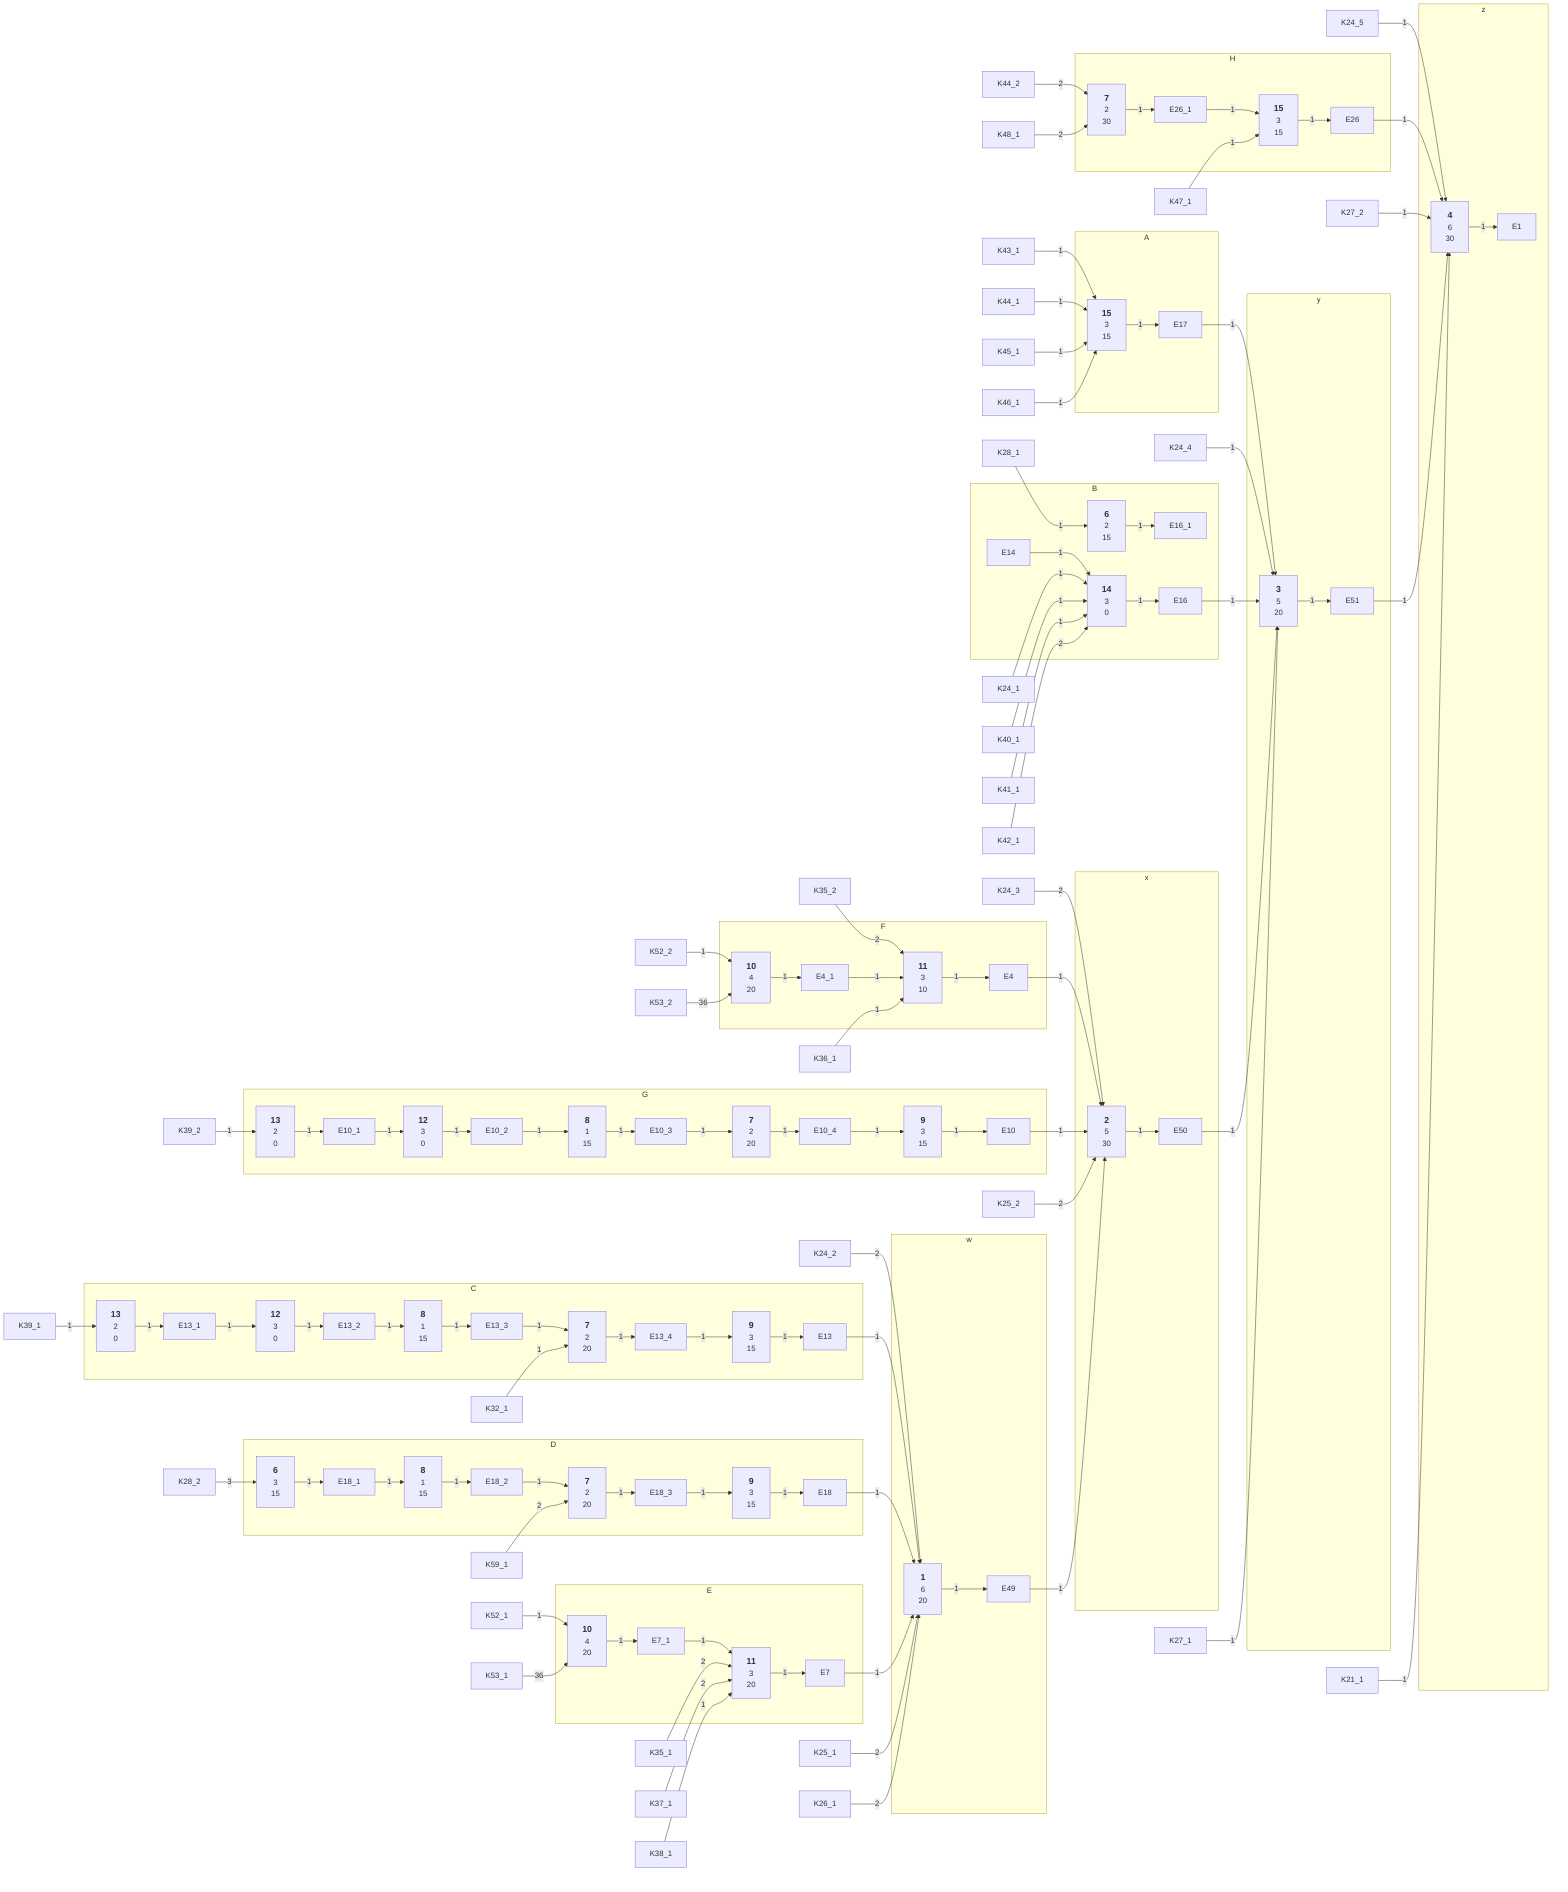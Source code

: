 %%{
  init: {
    'theme': 'dark'
  },
  'themeVariables': {
    'darkMode': true
  }
}%%
flowchart LR
    subgraph A
        E17["E17"]
        15_15_3_K43_1_K44_1_K45_1_K46_1__17["<div style='font-size:18px'><b>15</b></div>3<br/>15"]
    end
    subgraph B
        E16_1["E16_1"]
        6_15_2_K28_1__16["<div style='font-size:18px'><b>6</b></div>2<br/>15"]
        E14["E14"]
        E16["E16"]
        14_0_3_E14_1_K24_1_K40_1_K41_1_K42_2__16["<div style='font-size:18px'><b>14</b></div>3<br/>0"]
    end
    subgraph C
        E13_1["E13_1"]
        13_0_2_K39_1__13["<div style='font-size:18px'><b>13</b></div>2<br/>0"]
        E13_2["E13_2"]
        12_0_3_E13_1_1__13["<div style='font-size:18px'><b>12</b></div>3<br/>0"]
        E13_3["E13_3"]
        8_15_1_E13_2_1__13["<div style='font-size:18px'><b>8</b></div>1<br/>15"]
        E13_4["E13_4"]
        7_20_2_E13_3_1_K32_1__13["<div style='font-size:18px'><b>7</b></div>2<br/>20"]
        E13["E13"]
        9_15_3_E13_4_1__13["<div style='font-size:18px'><b>9</b></div>3<br/>15"]
    end
    subgraph D
        E18_1["E18_1"]
        6_15_3_K28_3__18["<div style='font-size:18px'><b>6</b></div>3<br/>15"]
        E18_2["E18_2"]
        8_15_1_E18_1_1__18["<div style='font-size:18px'><b>8</b></div>1<br/>15"]
        E18_3["E18_3"]
        7_20_2_E18_2_1_K59_2__18["<div style='font-size:18px'><b>7</b></div>2<br/>20"]
        E18["E18"]
        9_15_3_E18_3_1__18["<div style='font-size:18px'><b>9</b></div>3<br/>15"]
    end
    subgraph E
        E7_1["E7_1"]
        10_20_4_K52_1_K53_36__7["<div style='font-size:18px'><b>10</b></div>4<br/>20"]
        E7["E7"]
        11_20_3_E7_1_1_K35_2_K37_2_K38_1__7["<div style='font-size:18px'><b>11</b></div>3<br/>20"]
    end
    subgraph F
        E4_1["E4_1"]
        10_20_4_K52_1_K53_36__4["<div style='font-size:18px'><b>10</b></div>4<br/>20"]
        E4["E4"]
        11_10_3_E4_1_1_K35_2_K36_1__4["<div style='font-size:18px'><b>11</b></div>3<br/>10"]
    end
    subgraph G
        E10_1["E10_1"]
        13_0_2_K39_1__10["<div style='font-size:18px'><b>13</b></div>2<br/>0"]
        E10_2["E10_2"]
        12_0_3_E10_1_1__10["<div style='font-size:18px'><b>12</b></div>3<br/>0"]
        E10_3["E10_3"]
        8_15_1_E10_2_1__10["<div style='font-size:18px'><b>8</b></div>1<br/>15"]
        E10_4["E10_4"]
        7_20_2_E10_3_1__10["<div style='font-size:18px'><b>7</b></div>2<br/>20"]
        E10["E10"]
        9_15_3_E10_4_1__10["<div style='font-size:18px'><b>9</b></div>3<br/>15"]
    end
    subgraph H
        E26_1["E26_1"]
        7_30_2_K44_2_K48_2__26["<div style='font-size:18px'><b>7</b></div>2<br/>30"]
        E26["E26"]
        15_15_3_E26_1_1_K47_1__26["<div style='font-size:18px'><b>15</b></div>3<br/>15"]
    end
    subgraph w
        E49["E49"]
        1_20_6_E7_1_E13_1_E18_1_K24_2_K25_2_K26_2__49["<div style='font-size:18px'><b>1</b></div>6<br/>20"]
    end
    subgraph x
        E50["E50"]
        2_30_5_E4_1_E10_1_K24_2_K25_2_E49_1__50["<div style='font-size:18px'><b>2</b></div>5<br/>30"]
    end
    subgraph y
        E51["E51"]
        3_20_5_E16_1_E17_1_K24_1_K27_1_E50_1__51["<div style='font-size:18px'><b>3</b></div>5<br/>20"]
    end
    subgraph z
        E1["E1"]
        4_30_6_K21_1_K24_1_E26_1_K27_1_E51_1__1["<div style='font-size:18px'><b>4</b></div>6<br/>30"]
    end
    K43_1["K43_1"]
    K43_1 -- 1 --> 15_15_3_K43_1_K44_1_K45_1_K46_1__17
    K44_1["K44_1"]
    K44_1 -- 1 --> 15_15_3_K43_1_K44_1_K45_1_K46_1__17
    K44_2["K44_2"]
    K44_2 -- 2 --> 7_30_2_K44_2_K48_2__26
    K45_1["K45_1"]
    K45_1 -- 1 --> 15_15_3_K43_1_K44_1_K45_1_K46_1__17
    K46_1["K46_1"]
    K46_1 -- 1 --> 15_15_3_K43_1_K44_1_K45_1_K46_1__17
    E17 -- 1 --> 3_20_5_E16_1_E17_1_K24_1_K27_1_E50_1__51
    15_15_3_K43_1_K44_1_K45_1_K46_1__17 -- 1 --> E17
    K28_1["K28_1"]
    K28_1 -- 1 --> 6_15_2_K28_1__16
    K28_2["K28_2"]
    K28_2 -- 3 --> 6_15_3_K28_3__18
    6_15_2_K28_1__16 -- 1 --> E16_1
    E14 -- 1 --> 14_0_3_E14_1_K24_1_K40_1_K41_1_K42_2__16
    K24_1["K24_1"]
    K24_1 -- 1 --> 14_0_3_E14_1_K24_1_K40_1_K41_1_K42_2__16
    K24_2["K24_2"]
    K24_2 -- 2 --> 1_20_6_E7_1_E13_1_E18_1_K24_2_K25_2_K26_2__49
    K24_3["K24_3"]
    K24_3 -- 2 --> 2_30_5_E4_1_E10_1_K24_2_K25_2_E49_1__50
    K24_4["K24_4"]
    K24_4 -- 1 --> 3_20_5_E16_1_E17_1_K24_1_K27_1_E50_1__51
    K24_5["K24_5"]
    K24_5 -- 1 --> 4_30_6_K21_1_K24_1_E26_1_K27_1_E51_1__1
    K40_1["K40_1"]
    K40_1 -- 1 --> 14_0_3_E14_1_K24_1_K40_1_K41_1_K42_2__16
    K41_1["K41_1"]
    K41_1 -- 1 --> 14_0_3_E14_1_K24_1_K40_1_K41_1_K42_2__16
    K42_1["K42_1"]
    K42_1 -- 2 --> 14_0_3_E14_1_K24_1_K40_1_K41_1_K42_2__16
    E16 -- 1 --> 3_20_5_E16_1_E17_1_K24_1_K27_1_E50_1__51
    14_0_3_E14_1_K24_1_K40_1_K41_1_K42_2__16 -- 1 --> E16
    K39_1["K39_1"]
    K39_1 -- 1 --> 13_0_2_K39_1__13
    K39_2["K39_2"]
    K39_2 -- 1 --> 13_0_2_K39_1__10
    E13_1 -- 1 --> 12_0_3_E13_1_1__13
    13_0_2_K39_1__13 -- 1 --> E13_1
    E13_2 -- 1 --> 8_15_1_E13_2_1__13
    12_0_3_E13_1_1__13 -- 1 --> E13_2
    E13_3 -- 1 --> 7_20_2_E13_3_1_K32_1__13
    8_15_1_E13_2_1__13 -- 1 --> E13_3
    K32_1["K32_1"]
    K32_1 -- 1 --> 7_20_2_E13_3_1_K32_1__13
    E13_4 -- 1 --> 9_15_3_E13_4_1__13
    7_20_2_E13_3_1_K32_1__13 -- 1 --> E13_4
    E13 -- 1 --> 1_20_6_E7_1_E13_1_E18_1_K24_2_K25_2_K26_2__49
    9_15_3_E13_4_1__13 -- 1 --> E13
    E18_1 -- 1 --> 8_15_1_E18_1_1__18
    6_15_3_K28_3__18 -- 1 --> E18_1
    E18_2 -- 1 --> 7_20_2_E18_2_1_K59_2__18
    8_15_1_E18_1_1__18 -- 1 --> E18_2
    K59_1["K59_1"]
    K59_1 -- 2 --> 7_20_2_E18_2_1_K59_2__18
    E18_3 -- 1 --> 9_15_3_E18_3_1__18
    7_20_2_E18_2_1_K59_2__18 -- 1 --> E18_3
    E18 -- 1 --> 1_20_6_E7_1_E13_1_E18_1_K24_2_K25_2_K26_2__49
    9_15_3_E18_3_1__18 -- 1 --> E18
    K52_1["K52_1"]
    K52_1 -- 1 --> 10_20_4_K52_1_K53_36__7
    K52_2["K52_2"]
    K52_2 -- 1 --> 10_20_4_K52_1_K53_36__4
    K53_1["K53_1"]
    K53_1 -- 36 --> 10_20_4_K52_1_K53_36__7
    K53_2["K53_2"]
    K53_2 -- 36 --> 10_20_4_K52_1_K53_36__4
    E7_1 -- 1 --> 11_20_3_E7_1_1_K35_2_K37_2_K38_1__7
    10_20_4_K52_1_K53_36__7 -- 1 --> E7_1
    K35_1["K35_1"]
    K35_1 -- 2 --> 11_20_3_E7_1_1_K35_2_K37_2_K38_1__7
    K35_2["K35_2"]
    K35_2 -- 2 --> 11_10_3_E4_1_1_K35_2_K36_1__4
    K37_1["K37_1"]
    K37_1 -- 2 --> 11_20_3_E7_1_1_K35_2_K37_2_K38_1__7
    K38_1["K38_1"]
    K38_1 -- 1 --> 11_20_3_E7_1_1_K35_2_K37_2_K38_1__7
    E7 -- 1 --> 1_20_6_E7_1_E13_1_E18_1_K24_2_K25_2_K26_2__49
    11_20_3_E7_1_1_K35_2_K37_2_K38_1__7 -- 1 --> E7
    E4_1 -- 1 --> 11_10_3_E4_1_1_K35_2_K36_1__4
    10_20_4_K52_1_K53_36__4 -- 1 --> E4_1
    K36_1["K36_1"]
    K36_1 -- 1 --> 11_10_3_E4_1_1_K35_2_K36_1__4
    E4 -- 1 --> 2_30_5_E4_1_E10_1_K24_2_K25_2_E49_1__50
    11_10_3_E4_1_1_K35_2_K36_1__4 -- 1 --> E4
    E10_1 -- 1 --> 12_0_3_E10_1_1__10
    13_0_2_K39_1__10 -- 1 --> E10_1
    E10_2 -- 1 --> 8_15_1_E10_2_1__10
    12_0_3_E10_1_1__10 -- 1 --> E10_2
    E10_3 -- 1 --> 7_20_2_E10_3_1__10
    8_15_1_E10_2_1__10 -- 1 --> E10_3
    E10_4 -- 1 --> 9_15_3_E10_4_1__10
    7_20_2_E10_3_1__10 -- 1 --> E10_4
    E10 -- 1 --> 2_30_5_E4_1_E10_1_K24_2_K25_2_E49_1__50
    9_15_3_E10_4_1__10 -- 1 --> E10
    K48_1["K48_1"]
    K48_1 -- 2 --> 7_30_2_K44_2_K48_2__26
    E26_1 -- 1 --> 15_15_3_E26_1_1_K47_1__26
    7_30_2_K44_2_K48_2__26 -- 1 --> E26_1
    K47_1["K47_1"]
    K47_1 -- 1 --> 15_15_3_E26_1_1_K47_1__26
    E26 -- 1 --> 4_30_6_K21_1_K24_1_E26_1_K27_1_E51_1__1
    15_15_3_E26_1_1_K47_1__26 -- 1 --> E26
    K25_1["K25_1"]
    K25_1 -- 2 --> 1_20_6_E7_1_E13_1_E18_1_K24_2_K25_2_K26_2__49
    K25_2["K25_2"]
    K25_2 -- 2 --> 2_30_5_E4_1_E10_1_K24_2_K25_2_E49_1__50
    K26_1["K26_1"]
    K26_1 -- 2 --> 1_20_6_E7_1_E13_1_E18_1_K24_2_K25_2_K26_2__49
    E49 -- 1 --> 2_30_5_E4_1_E10_1_K24_2_K25_2_E49_1__50
    1_20_6_E7_1_E13_1_E18_1_K24_2_K25_2_K26_2__49 -- 1 --> E49
    E50 -- 1 --> 3_20_5_E16_1_E17_1_K24_1_K27_1_E50_1__51
    2_30_5_E4_1_E10_1_K24_2_K25_2_E49_1__50 -- 1 --> E50
    K27_1["K27_1"]
    K27_1 -- 1 --> 3_20_5_E16_1_E17_1_K24_1_K27_1_E50_1__51
    K27_2["K27_2"]
    K27_2 -- 1 --> 4_30_6_K21_1_K24_1_E26_1_K27_1_E51_1__1
    E51 -- 1 --> 4_30_6_K21_1_K24_1_E26_1_K27_1_E51_1__1
    3_20_5_E16_1_E17_1_K24_1_K27_1_E50_1__51 -- 1 --> E51
    K21_1["K21_1"]
    K21_1 -- 1 --> 4_30_6_K21_1_K24_1_E26_1_K27_1_E51_1__1
    4_30_6_K21_1_K24_1_E26_1_K27_1_E51_1__1 -- 1 --> E1
    E17:::ProductionNodeType.PRODUCED
    15_15_3_K43_1_K44_1_K45_1_K46_1__17:::ProductionNodeType.PROCESS
    E16_1:::ProductionNodeType.PRODUCED
    6_15_2_K28_1__16:::ProductionNodeType.PROCESS
    E14:::ProductionNodeType.PRODUCED
    E16:::ProductionNodeType.PRODUCED
    14_0_3_E14_1_K24_1_K40_1_K41_1_K42_2__16:::ProductionNodeType.PROCESS
    E13_1:::ProductionNodeType.PRODUCED
    13_0_2_K39_1__13:::ProductionNodeType.PROCESS
    E13_2:::ProductionNodeType.PRODUCED
    12_0_3_E13_1_1__13:::ProductionNodeType.PROCESS
    E13_3:::ProductionNodeType.PRODUCED
    8_15_1_E13_2_1__13:::ProductionNodeType.PROCESS
    E13_4:::ProductionNodeType.PRODUCED
    7_20_2_E13_3_1_K32_1__13:::ProductionNodeType.PROCESS
    E13:::ProductionNodeType.PRODUCED
    9_15_3_E13_4_1__13:::ProductionNodeType.PROCESS
    E18_1:::ProductionNodeType.PRODUCED
    6_15_3_K28_3__18:::ProductionNodeType.PROCESS
    E18_2:::ProductionNodeType.PRODUCED
    8_15_1_E18_1_1__18:::ProductionNodeType.PROCESS
    E18_3:::ProductionNodeType.PRODUCED
    7_20_2_E18_2_1_K59_2__18:::ProductionNodeType.PROCESS
    E18:::ProductionNodeType.PRODUCED
    9_15_3_E18_3_1__18:::ProductionNodeType.PROCESS
    E7_1:::ProductionNodeType.PRODUCED
    10_20_4_K52_1_K53_36__7:::ProductionNodeType.PROCESS
    E7:::ProductionNodeType.PRODUCED
    11_20_3_E7_1_1_K35_2_K37_2_K38_1__7:::ProductionNodeType.PROCESS
    E4_1:::ProductionNodeType.PRODUCED
    10_20_4_K52_1_K53_36__4:::ProductionNodeType.PROCESS
    E4:::ProductionNodeType.PRODUCED
    11_10_3_E4_1_1_K35_2_K36_1__4:::ProductionNodeType.PROCESS
    E10_1:::ProductionNodeType.PRODUCED
    13_0_2_K39_1__10:::ProductionNodeType.PROCESS
    E10_2:::ProductionNodeType.PRODUCED
    12_0_3_E10_1_1__10:::ProductionNodeType.PROCESS
    E10_3:::ProductionNodeType.PRODUCED
    8_15_1_E10_2_1__10:::ProductionNodeType.PROCESS
    E10_4:::ProductionNodeType.PRODUCED
    7_20_2_E10_3_1__10:::ProductionNodeType.PROCESS
    E10:::ProductionNodeType.PRODUCED
    9_15_3_E10_4_1__10:::ProductionNodeType.PROCESS
    E26_1:::ProductionNodeType.PRODUCED
    7_30_2_K44_2_K48_2__26:::ProductionNodeType.PROCESS
    E26:::ProductionNodeType.PRODUCED
    15_15_3_E26_1_1_K47_1__26:::ProductionNodeType.PROCESS
    E49:::ProductionNodeType.PRODUCED
    1_20_6_E7_1_E13_1_E18_1_K24_2_K25_2_K26_2__49:::ProductionNodeType.PROCESS
    E50:::ProductionNodeType.PRODUCED
    2_30_5_E4_1_E10_1_K24_2_K25_2_E49_1__50:::ProductionNodeType.PROCESS
    E51:::ProductionNodeType.PRODUCED
    3_20_5_E16_1_E17_1_K24_1_K27_1_E50_1__51:::ProductionNodeType.PROCESS
    E1:::ProductionNodeType.PRODUCED
    4_30_6_K21_1_K24_1_E26_1_K27_1_E51_1__1:::ProductionNodeType.PROCESS
    K43_1:::ProductionNodeType.BOUGHT
    K44_1:::ProductionNodeType.BOUGHT
    K44_2:::ProductionNodeType.BOUGHT
    K45_1:::ProductionNodeType.BOUGHT
    K46_1:::ProductionNodeType.BOUGHT
    K28_1:::ProductionNodeType.BOUGHT
    K28_2:::ProductionNodeType.BOUGHT
    K24_1:::ProductionNodeType.BOUGHT
    K24_2:::ProductionNodeType.BOUGHT
    K24_3:::ProductionNodeType.BOUGHT
    K24_4:::ProductionNodeType.BOUGHT
    K24_5:::ProductionNodeType.BOUGHT
    K40_1:::ProductionNodeType.BOUGHT
    K41_1:::ProductionNodeType.BOUGHT
    K42_1:::ProductionNodeType.BOUGHT
    K39_1:::ProductionNodeType.BOUGHT
    K39_2:::ProductionNodeType.BOUGHT
    K32_1:::ProductionNodeType.BOUGHT
    K59_1:::ProductionNodeType.BOUGHT
    K52_1:::ProductionNodeType.BOUGHT
    K52_2:::ProductionNodeType.BOUGHT
    K53_1:::ProductionNodeType.BOUGHT
    K53_2:::ProductionNodeType.BOUGHT
    K35_1:::ProductionNodeType.BOUGHT
    K35_2:::ProductionNodeType.BOUGHT
    K37_1:::ProductionNodeType.BOUGHT
    K38_1:::ProductionNodeType.BOUGHT
    K36_1:::ProductionNodeType.BOUGHT
    K48_1:::ProductionNodeType.BOUGHT
    K47_1:::ProductionNodeType.BOUGHT
    K25_1:::ProductionNodeType.BOUGHT
    K25_2:::ProductionNodeType.BOUGHT
    K26_1:::ProductionNodeType.BOUGHT
    K27_1:::ProductionNodeType.BOUGHT
    K27_2:::ProductionNodeType.BOUGHT
    K21_1:::ProductionNodeType.BOUGHT